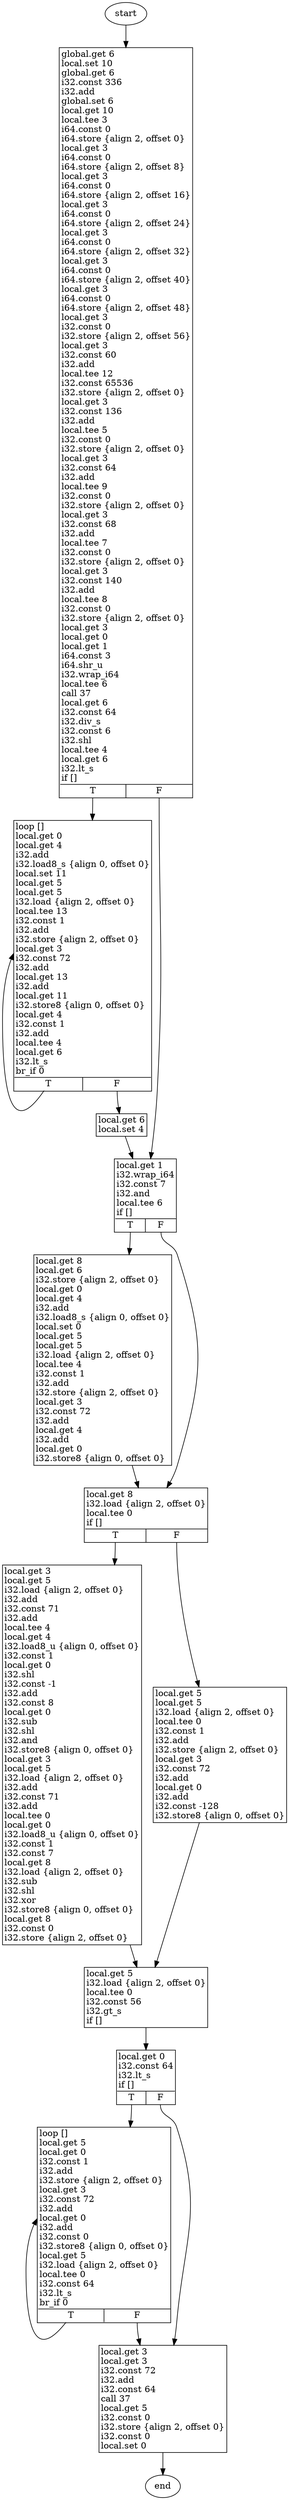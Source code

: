 strict digraph {
  0 [shape=none;margin=0;label=<<TABLE BORDER="1" CELLBORDER="1" CELLSPACING="0"><TR><TD BORDER="0" ALIGN="LEFT" COLSPAN="2">global.get 6<BR ALIGN="LEFT"/>local.set 10<BR ALIGN="LEFT"/>global.get 6<BR ALIGN="LEFT"/>i32.const 336<BR ALIGN="LEFT"/>i32.add<BR ALIGN="LEFT"/>global.set 6<BR ALIGN="LEFT"/>local.get 10<BR ALIGN="LEFT"/>local.tee 3<BR ALIGN="LEFT"/>i64.const 0<BR ALIGN="LEFT"/>i64.store {align 2, offset 0}<BR ALIGN="LEFT"/>local.get 3<BR ALIGN="LEFT"/>i64.const 0<BR ALIGN="LEFT"/>i64.store {align 2, offset 8}<BR ALIGN="LEFT"/>local.get 3<BR ALIGN="LEFT"/>i64.const 0<BR ALIGN="LEFT"/>i64.store {align 2, offset 16}<BR ALIGN="LEFT"/>local.get 3<BR ALIGN="LEFT"/>i64.const 0<BR ALIGN="LEFT"/>i64.store {align 2, offset 24}<BR ALIGN="LEFT"/>local.get 3<BR ALIGN="LEFT"/>i64.const 0<BR ALIGN="LEFT"/>i64.store {align 2, offset 32}<BR ALIGN="LEFT"/>local.get 3<BR ALIGN="LEFT"/>i64.const 0<BR ALIGN="LEFT"/>i64.store {align 2, offset 40}<BR ALIGN="LEFT"/>local.get 3<BR ALIGN="LEFT"/>i64.const 0<BR ALIGN="LEFT"/>i64.store {align 2, offset 48}<BR ALIGN="LEFT"/>local.get 3<BR ALIGN="LEFT"/>i32.const 0<BR ALIGN="LEFT"/>i32.store {align 2, offset 56}<BR ALIGN="LEFT"/>local.get 3<BR ALIGN="LEFT"/>i32.const 60<BR ALIGN="LEFT"/>i32.add<BR ALIGN="LEFT"/>local.tee 12<BR ALIGN="LEFT"/>i32.const 65536<BR ALIGN="LEFT"/>i32.store {align 2, offset 0}<BR ALIGN="LEFT"/>local.get 3<BR ALIGN="LEFT"/>i32.const 136<BR ALIGN="LEFT"/>i32.add<BR ALIGN="LEFT"/>local.tee 5<BR ALIGN="LEFT"/>i32.const 0<BR ALIGN="LEFT"/>i32.store {align 2, offset 0}<BR ALIGN="LEFT"/>local.get 3<BR ALIGN="LEFT"/>i32.const 64<BR ALIGN="LEFT"/>i32.add<BR ALIGN="LEFT"/>local.tee 9<BR ALIGN="LEFT"/>i32.const 0<BR ALIGN="LEFT"/>i32.store {align 2, offset 0}<BR ALIGN="LEFT"/>local.get 3<BR ALIGN="LEFT"/>i32.const 68<BR ALIGN="LEFT"/>i32.add<BR ALIGN="LEFT"/>local.tee 7<BR ALIGN="LEFT"/>i32.const 0<BR ALIGN="LEFT"/>i32.store {align 2, offset 0}<BR ALIGN="LEFT"/>local.get 3<BR ALIGN="LEFT"/>i32.const 140<BR ALIGN="LEFT"/>i32.add<BR ALIGN="LEFT"/>local.tee 8<BR ALIGN="LEFT"/>i32.const 0<BR ALIGN="LEFT"/>i32.store {align 2, offset 0}<BR ALIGN="LEFT"/>local.get 3<BR ALIGN="LEFT"/>local.get 0<BR ALIGN="LEFT"/>local.get 1<BR ALIGN="LEFT"/>i64.const 3<BR ALIGN="LEFT"/>i64.shr_u<BR ALIGN="LEFT"/>i32.wrap_i64<BR ALIGN="LEFT"/>local.tee 6<BR ALIGN="LEFT"/>call 37<BR ALIGN="LEFT"/>local.get 6<BR ALIGN="LEFT"/>i32.const 64<BR ALIGN="LEFT"/>i32.div_s<BR ALIGN="LEFT"/>i32.const 6<BR ALIGN="LEFT"/>i32.shl<BR ALIGN="LEFT"/>local.tee 4<BR ALIGN="LEFT"/>local.get 6<BR ALIGN="LEFT"/>i32.lt_s<BR ALIGN="LEFT"/>if []<BR ALIGN="LEFT"/></TD></TR><TR><TD PORT="T" SIDES="T">T</TD><TD PORT="F" SIDES="TL">F</TD></TR></TABLE>>]
  3 [shape=none;margin=0;label=<<TABLE BORDER="1" CELLBORDER="1" CELLSPACING="0"><TR><TD BORDER="0" ALIGN="LEFT" COLSPAN="2">local.get 1<BR ALIGN="LEFT"/>i32.wrap_i64<BR ALIGN="LEFT"/>i32.const 7<BR ALIGN="LEFT"/>i32.and<BR ALIGN="LEFT"/>local.tee 6<BR ALIGN="LEFT"/>if []<BR ALIGN="LEFT"/></TD></TR><TR><TD PORT="T" SIDES="T">T</TD><TD PORT="F" SIDES="TL">F</TD></TR></TABLE>>]
  4 [shape=none;margin=0;label=<<TABLE BORDER="1" CELLBORDER="1" CELLSPACING="0"><TR><TD BORDER="0" ALIGN="LEFT" COLSPAN="2">loop []<BR ALIGN="LEFT"/>local.get 0<BR ALIGN="LEFT"/>local.get 4<BR ALIGN="LEFT"/>i32.add<BR ALIGN="LEFT"/>i32.load8_s {align 0, offset 0}<BR ALIGN="LEFT"/>local.set 11<BR ALIGN="LEFT"/>local.get 5<BR ALIGN="LEFT"/>local.get 5<BR ALIGN="LEFT"/>i32.load {align 2, offset 0}<BR ALIGN="LEFT"/>local.tee 13<BR ALIGN="LEFT"/>i32.const 1<BR ALIGN="LEFT"/>i32.add<BR ALIGN="LEFT"/>i32.store {align 2, offset 0}<BR ALIGN="LEFT"/>local.get 3<BR ALIGN="LEFT"/>i32.const 72<BR ALIGN="LEFT"/>i32.add<BR ALIGN="LEFT"/>local.get 13<BR ALIGN="LEFT"/>i32.add<BR ALIGN="LEFT"/>local.get 11<BR ALIGN="LEFT"/>i32.store8 {align 0, offset 0}<BR ALIGN="LEFT"/>local.get 4<BR ALIGN="LEFT"/>i32.const 1<BR ALIGN="LEFT"/>i32.add<BR ALIGN="LEFT"/>local.tee 4<BR ALIGN="LEFT"/>local.get 6<BR ALIGN="LEFT"/>i32.lt_s<BR ALIGN="LEFT"/>br_if 0<BR ALIGN="LEFT"/></TD></TR><TR><TD PORT="T" SIDES="T">T</TD><TD PORT="F" SIDES="TL">F</TD></TR></TABLE>>]
  6 [shape=none;margin=0;label=<<TABLE BORDER="1" CELLBORDER="1" CELLSPACING="0"><TR><TD BORDER="0" ALIGN="LEFT" COLSPAN="1">local.get 6<BR ALIGN="LEFT"/>local.set 4<BR ALIGN="LEFT"/></TD></TR></TABLE>>]
  7 [shape=none;margin=0;label=<<TABLE BORDER="1" CELLBORDER="1" CELLSPACING="0"><TR><TD BORDER="0" ALIGN="LEFT" COLSPAN="1">local.get 8<BR ALIGN="LEFT"/>local.get 6<BR ALIGN="LEFT"/>i32.store {align 2, offset 0}<BR ALIGN="LEFT"/>local.get 0<BR ALIGN="LEFT"/>local.get 4<BR ALIGN="LEFT"/>i32.add<BR ALIGN="LEFT"/>i32.load8_s {align 0, offset 0}<BR ALIGN="LEFT"/>local.set 0<BR ALIGN="LEFT"/>local.get 5<BR ALIGN="LEFT"/>local.get 5<BR ALIGN="LEFT"/>i32.load {align 2, offset 0}<BR ALIGN="LEFT"/>local.tee 4<BR ALIGN="LEFT"/>i32.const 1<BR ALIGN="LEFT"/>i32.add<BR ALIGN="LEFT"/>i32.store {align 2, offset 0}<BR ALIGN="LEFT"/>local.get 3<BR ALIGN="LEFT"/>i32.const 72<BR ALIGN="LEFT"/>i32.add<BR ALIGN="LEFT"/>local.get 4<BR ALIGN="LEFT"/>i32.add<BR ALIGN="LEFT"/>local.get 0<BR ALIGN="LEFT"/>i32.store8 {align 0, offset 0}<BR ALIGN="LEFT"/></TD></TR></TABLE>>]
  8 [shape=none;margin=0;label=<<TABLE BORDER="1" CELLBORDER="1" CELLSPACING="0"><TR><TD BORDER="0" ALIGN="LEFT" COLSPAN="2">local.get 8<BR ALIGN="LEFT"/>i32.load {align 2, offset 0}<BR ALIGN="LEFT"/>local.tee 0<BR ALIGN="LEFT"/>if []<BR ALIGN="LEFT"/></TD></TR><TR><TD PORT="T" SIDES="T">T</TD><TD PORT="F" SIDES="TL">F</TD></TR></TABLE>>]
  9 [shape=none;margin=0;label=<<TABLE BORDER="1" CELLBORDER="1" CELLSPACING="0"><TR><TD BORDER="0" ALIGN="LEFT" COLSPAN="1">local.get 3<BR ALIGN="LEFT"/>local.get 5<BR ALIGN="LEFT"/>i32.load {align 2, offset 0}<BR ALIGN="LEFT"/>i32.add<BR ALIGN="LEFT"/>i32.const 71<BR ALIGN="LEFT"/>i32.add<BR ALIGN="LEFT"/>local.tee 4<BR ALIGN="LEFT"/>local.get 4<BR ALIGN="LEFT"/>i32.load8_u {align 0, offset 0}<BR ALIGN="LEFT"/>i32.const 1<BR ALIGN="LEFT"/>local.get 0<BR ALIGN="LEFT"/>i32.shl<BR ALIGN="LEFT"/>i32.const -1<BR ALIGN="LEFT"/>i32.add<BR ALIGN="LEFT"/>i32.const 8<BR ALIGN="LEFT"/>local.get 0<BR ALIGN="LEFT"/>i32.sub<BR ALIGN="LEFT"/>i32.shl<BR ALIGN="LEFT"/>i32.and<BR ALIGN="LEFT"/>i32.store8 {align 0, offset 0}<BR ALIGN="LEFT"/>local.get 3<BR ALIGN="LEFT"/>local.get 5<BR ALIGN="LEFT"/>i32.load {align 2, offset 0}<BR ALIGN="LEFT"/>i32.add<BR ALIGN="LEFT"/>i32.const 71<BR ALIGN="LEFT"/>i32.add<BR ALIGN="LEFT"/>local.tee 0<BR ALIGN="LEFT"/>local.get 0<BR ALIGN="LEFT"/>i32.load8_u {align 0, offset 0}<BR ALIGN="LEFT"/>i32.const 1<BR ALIGN="LEFT"/>i32.const 7<BR ALIGN="LEFT"/>local.get 8<BR ALIGN="LEFT"/>i32.load {align 2, offset 0}<BR ALIGN="LEFT"/>i32.sub<BR ALIGN="LEFT"/>i32.shl<BR ALIGN="LEFT"/>i32.xor<BR ALIGN="LEFT"/>i32.store8 {align 0, offset 0}<BR ALIGN="LEFT"/>local.get 8<BR ALIGN="LEFT"/>i32.const 0<BR ALIGN="LEFT"/>i32.store {align 2, offset 0}<BR ALIGN="LEFT"/></TD></TR></TABLE>>]
  10 [shape=none;margin=0;label=<<TABLE BORDER="1" CELLBORDER="1" CELLSPACING="0"><TR><TD BORDER="0" ALIGN="LEFT" COLSPAN="1">local.get 5<BR ALIGN="LEFT"/>i32.load {align 2, offset 0}<BR ALIGN="LEFT"/>local.tee 0<BR ALIGN="LEFT"/>i32.const 56<BR ALIGN="LEFT"/>i32.gt_s<BR ALIGN="LEFT"/>if []<BR ALIGN="LEFT"/></TD></TR></TABLE>>]
  11 [shape=none;margin=0;label=<<TABLE BORDER="1" CELLBORDER="1" CELLSPACING="0"><TR><TD BORDER="0" ALIGN="LEFT" COLSPAN="1">local.get 5<BR ALIGN="LEFT"/>local.get 5<BR ALIGN="LEFT"/>i32.load {align 2, offset 0}<BR ALIGN="LEFT"/>local.tee 0<BR ALIGN="LEFT"/>i32.const 1<BR ALIGN="LEFT"/>i32.add<BR ALIGN="LEFT"/>i32.store {align 2, offset 0}<BR ALIGN="LEFT"/>local.get 3<BR ALIGN="LEFT"/>i32.const 72<BR ALIGN="LEFT"/>i32.add<BR ALIGN="LEFT"/>local.get 0<BR ALIGN="LEFT"/>i32.add<BR ALIGN="LEFT"/>i32.const -128<BR ALIGN="LEFT"/>i32.store8 {align 0, offset 0}<BR ALIGN="LEFT"/></TD></TR></TABLE>>]
  14 [shape=none;margin=0;label=<<TABLE BORDER="1" CELLBORDER="1" CELLSPACING="0"><TR><TD BORDER="0" ALIGN="LEFT" COLSPAN="2">local.get 0<BR ALIGN="LEFT"/>i32.const 64<BR ALIGN="LEFT"/>i32.lt_s<BR ALIGN="LEFT"/>if []<BR ALIGN="LEFT"/></TD></TR><TR><TD PORT="T" SIDES="T">T</TD><TD PORT="F" SIDES="TL">F</TD></TR></TABLE>>]
  17 [shape=none;margin=0;label=<<TABLE BORDER="1" CELLBORDER="1" CELLSPACING="0"><TR><TD BORDER="0" ALIGN="LEFT" COLSPAN="1">local.get 3<BR ALIGN="LEFT"/>local.get 3<BR ALIGN="LEFT"/>i32.const 72<BR ALIGN="LEFT"/>i32.add<BR ALIGN="LEFT"/>i32.const 64<BR ALIGN="LEFT"/>call 37<BR ALIGN="LEFT"/>local.get 5<BR ALIGN="LEFT"/>i32.const 0<BR ALIGN="LEFT"/>i32.store {align 2, offset 0}<BR ALIGN="LEFT"/>i32.const 0<BR ALIGN="LEFT"/>local.set 0<BR ALIGN="LEFT"/></TD></TR></TABLE>>]
  18 [shape=none;margin=0;label=<<TABLE BORDER="1" CELLBORDER="1" CELLSPACING="0"><TR><TD BORDER="0" ALIGN="LEFT" COLSPAN="2">loop []<BR ALIGN="LEFT"/>local.get 5<BR ALIGN="LEFT"/>local.get 0<BR ALIGN="LEFT"/>i32.const 1<BR ALIGN="LEFT"/>i32.add<BR ALIGN="LEFT"/>i32.store {align 2, offset 0}<BR ALIGN="LEFT"/>local.get 3<BR ALIGN="LEFT"/>i32.const 72<BR ALIGN="LEFT"/>i32.add<BR ALIGN="LEFT"/>local.get 0<BR ALIGN="LEFT"/>i32.add<BR ALIGN="LEFT"/>i32.const 0<BR ALIGN="LEFT"/>i32.store8 {align 0, offset 0}<BR ALIGN="LEFT"/>local.get 5<BR ALIGN="LEFT"/>i32.load {align 2, offset 0}<BR ALIGN="LEFT"/>local.tee 0<BR ALIGN="LEFT"/>i32.const 64<BR ALIGN="LEFT"/>i32.lt_s<BR ALIGN="LEFT"/>br_if 0<BR ALIGN="LEFT"/></TD></TR><TR><TD PORT="T" SIDES="T">T</TD><TD PORT="F" SIDES="TL">F</TD></TR></TABLE>>]
  start -> 0
  0:T -> 4
  0:F -> 3
  3:T -> 7
  3:F -> 8
  4:T -> 4
  4:F -> 6
  6 -> 3
  7 -> 8
  8:T -> 9
  8:F -> 11
  9 -> 10
  10:T -> 14
  11 -> 10
  14:T -> 18
  14:F -> 17
  17 -> end  18:T -> 18
  18:F -> 17
}
